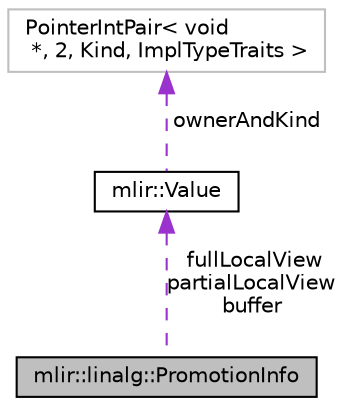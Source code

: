 digraph "mlir::linalg::PromotionInfo"
{
  bgcolor="transparent";
  edge [fontname="Helvetica",fontsize="10",labelfontname="Helvetica",labelfontsize="10"];
  node [fontname="Helvetica",fontsize="10",shape=record];
  Node1 [label="mlir::linalg::PromotionInfo",height=0.2,width=0.4,color="black", fillcolor="grey75", style="filled", fontcolor="black"];
  Node2 -> Node1 [dir="back",color="darkorchid3",fontsize="10",style="dashed",label=" fullLocalView\npartialLocalView\nbuffer" ,fontname="Helvetica"];
  Node2 [label="mlir::Value",height=0.2,width=0.4,color="black",URL="$classmlir_1_1Value.html",tooltip="This class represents an instance of an SSA value in the MLIR system, representing a computable value..."];
  Node3 -> Node2 [dir="back",color="darkorchid3",fontsize="10",style="dashed",label=" ownerAndKind" ,fontname="Helvetica"];
  Node3 [label="PointerIntPair\< void\l *, 2, Kind, ImplTypeTraits \>",height=0.2,width=0.4,color="grey75"];
}
